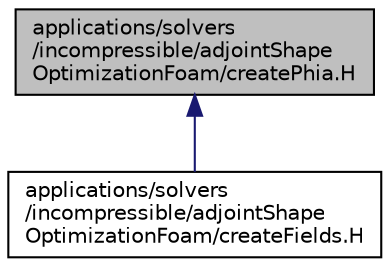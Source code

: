 digraph "applications/solvers/incompressible/adjointShapeOptimizationFoam/createPhia.H"
{
  bgcolor="transparent";
  edge [fontname="Helvetica",fontsize="10",labelfontname="Helvetica",labelfontsize="10"];
  node [fontname="Helvetica",fontsize="10",shape=record];
  Node1 [label="applications/solvers\l/incompressible/adjointShape\lOptimizationFoam/createPhia.H",height=0.2,width=0.4,color="black", fillcolor="grey75", style="filled", fontcolor="black"];
  Node1 -> Node2 [dir="back",color="midnightblue",fontsize="10",style="solid",fontname="Helvetica"];
  Node2 [label="applications/solvers\l/incompressible/adjointShape\lOptimizationFoam/createFields.H",height=0.2,width=0.4,color="black",URL="$a04420.html"];
}
